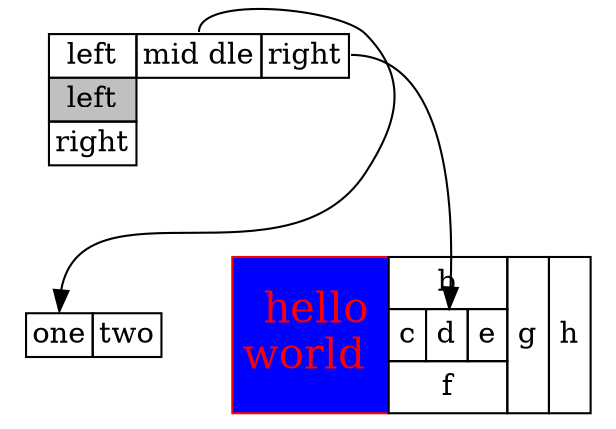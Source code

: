 digraph structs {
    node [shape=plaintext]
    struct1 [label=<
<TABLE BORDER="0" CELLBORDER="1" CELLSPACING="0">
  <TR>
  <TD>left</TD>
  <TD PORT="f1">mid dle</TD>
  <TD PORT="f2">right</TD>
  </TR>
  <TR>
  <TD BGCOLOR="gray">left</TD>
  </TR>
  <TR><TD>right</TD></TR>
</TABLE>>];
    struct2 [label=<
<TABLE BORDER="0" CELLBORDER="1" CELLSPACING="0">
  <TR><TD PORT="f0">one</TD><TD>two</TD></TR>
</TABLE>>];
    struct3 [label=<
<TABLE BORDER="0" CELLBORDER="1" CELLSPACING="0" CELLPADDING="4">
  <TR>
    <TD ROWSPAN="3" COLOR="red" BGCOLOR="blue"><FONT  POINT-SIZE="20" COLOR="red"> hello<BR/>world </FONT></TD>
    <TD COLSPAN="3">b</TD>
    <TD ROWSPAN="3">g</TD>
    <TD ROWSPAN="3">h</TD>
  </TR>
  <TR>
    <TD>c</TD><TD PORT="here">d</TD><TD>e</TD>
  </TR>
  <TR>
    <TD COLSPAN="3">f</TD>
  </TR>
</TABLE>>];
    struct1:f1 -> struct2:f0;
    struct1:f2 -> struct3:here;
}
